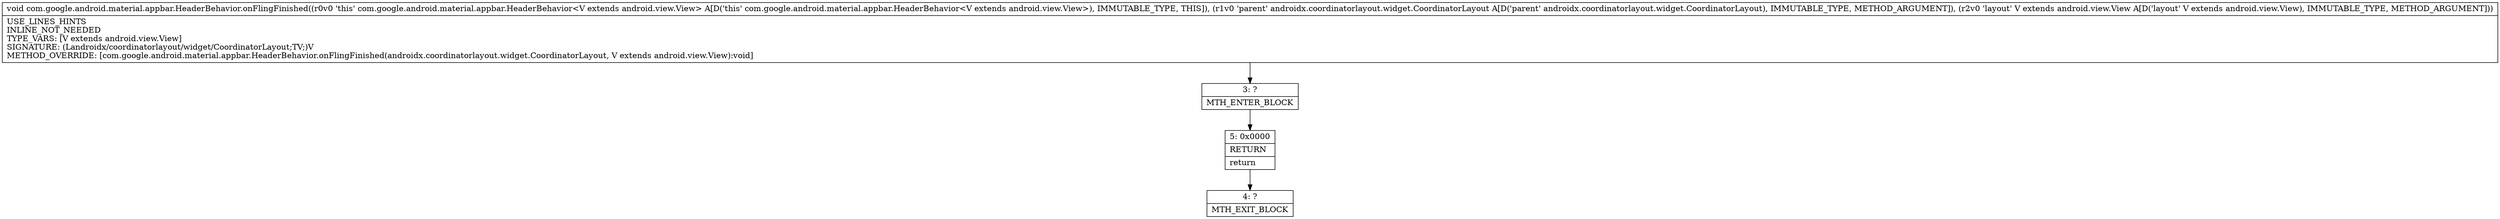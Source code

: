 digraph "CFG forcom.google.android.material.appbar.HeaderBehavior.onFlingFinished(Landroidx\/coordinatorlayout\/widget\/CoordinatorLayout;Landroid\/view\/View;)V" {
Node_3 [shape=record,label="{3\:\ ?|MTH_ENTER_BLOCK\l}"];
Node_5 [shape=record,label="{5\:\ 0x0000|RETURN\l|return\l}"];
Node_4 [shape=record,label="{4\:\ ?|MTH_EXIT_BLOCK\l}"];
MethodNode[shape=record,label="{void com.google.android.material.appbar.HeaderBehavior.onFlingFinished((r0v0 'this' com.google.android.material.appbar.HeaderBehavior\<V extends android.view.View\> A[D('this' com.google.android.material.appbar.HeaderBehavior\<V extends android.view.View\>), IMMUTABLE_TYPE, THIS]), (r1v0 'parent' androidx.coordinatorlayout.widget.CoordinatorLayout A[D('parent' androidx.coordinatorlayout.widget.CoordinatorLayout), IMMUTABLE_TYPE, METHOD_ARGUMENT]), (r2v0 'layout' V extends android.view.View A[D('layout' V extends android.view.View), IMMUTABLE_TYPE, METHOD_ARGUMENT]))  | USE_LINES_HINTS\lINLINE_NOT_NEEDED\lTYPE_VARS: [V extends android.view.View]\lSIGNATURE: (Landroidx\/coordinatorlayout\/widget\/CoordinatorLayout;TV;)V\lMETHOD_OVERRIDE: [com.google.android.material.appbar.HeaderBehavior.onFlingFinished(androidx.coordinatorlayout.widget.CoordinatorLayout, V extends android.view.View):void]\l}"];
MethodNode -> Node_3;Node_3 -> Node_5;
Node_5 -> Node_4;
}


